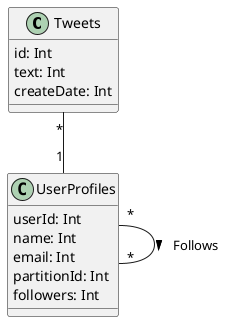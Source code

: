 @startuml "Twitter1"


class Tweets{
  id: Int
  text: Int
  createDate: Int
}

class UserProfiles{
  userId: Int
  name: Int
  email: Int
  partitionId: Int
  followers: Int
}


UserProfiles "*" -- "*" UserProfiles: Follows >
Tweets "*" -- "1" UserProfiles


@enduml